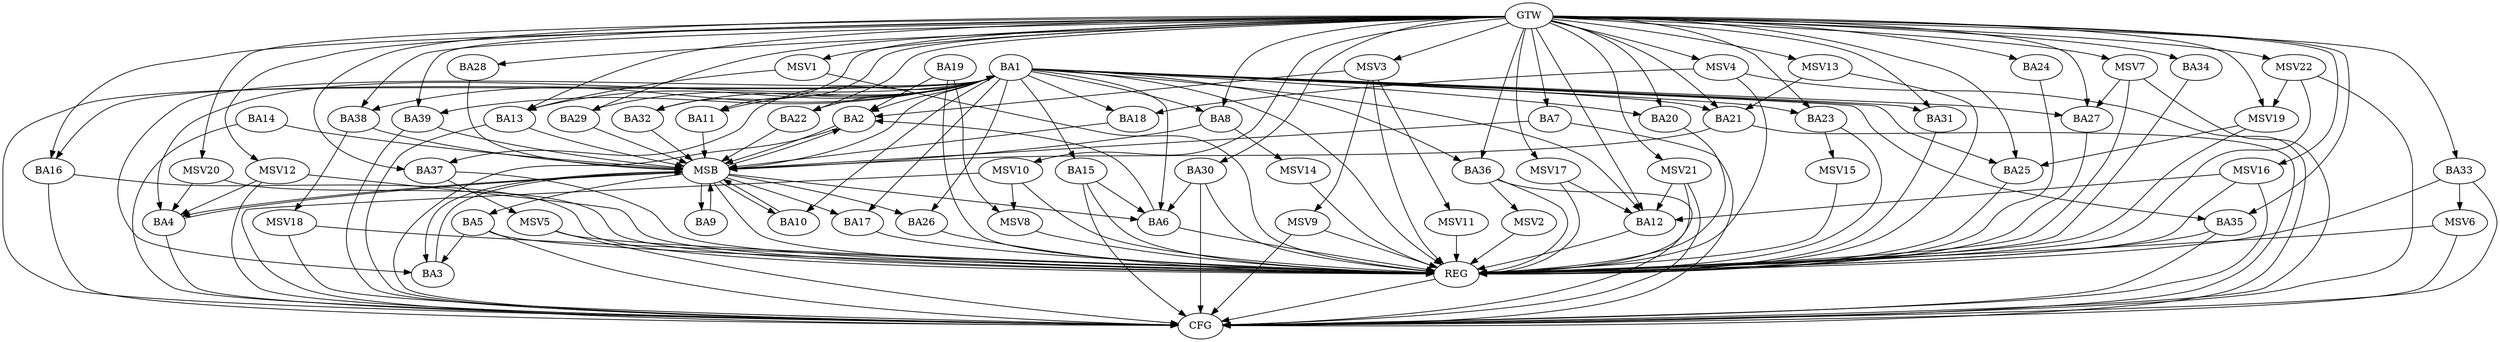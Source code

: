 strict digraph G {
  BA1 [ label="BA1" ];
  BA2 [ label="BA2" ];
  BA3 [ label="BA3" ];
  BA4 [ label="BA4" ];
  BA5 [ label="BA5" ];
  BA6 [ label="BA6" ];
  BA7 [ label="BA7" ];
  BA8 [ label="BA8" ];
  BA9 [ label="BA9" ];
  BA10 [ label="BA10" ];
  BA11 [ label="BA11" ];
  BA12 [ label="BA12" ];
  BA13 [ label="BA13" ];
  BA14 [ label="BA14" ];
  BA15 [ label="BA15" ];
  BA16 [ label="BA16" ];
  BA17 [ label="BA17" ];
  BA18 [ label="BA18" ];
  BA19 [ label="BA19" ];
  BA20 [ label="BA20" ];
  BA21 [ label="BA21" ];
  BA22 [ label="BA22" ];
  BA23 [ label="BA23" ];
  BA24 [ label="BA24" ];
  BA25 [ label="BA25" ];
  BA26 [ label="BA26" ];
  BA27 [ label="BA27" ];
  BA28 [ label="BA28" ];
  BA29 [ label="BA29" ];
  BA30 [ label="BA30" ];
  BA31 [ label="BA31" ];
  BA32 [ label="BA32" ];
  BA33 [ label="BA33" ];
  BA34 [ label="BA34" ];
  BA35 [ label="BA35" ];
  BA36 [ label="BA36" ];
  BA37 [ label="BA37" ];
  BA38 [ label="BA38" ];
  BA39 [ label="BA39" ];
  GTW [ label="GTW" ];
  REG [ label="REG" ];
  MSB [ label="MSB" ];
  CFG [ label="CFG" ];
  MSV1 [ label="MSV1" ];
  MSV2 [ label="MSV2" ];
  MSV3 [ label="MSV3" ];
  MSV4 [ label="MSV4" ];
  MSV5 [ label="MSV5" ];
  MSV6 [ label="MSV6" ];
  MSV7 [ label="MSV7" ];
  MSV8 [ label="MSV8" ];
  MSV9 [ label="MSV9" ];
  MSV10 [ label="MSV10" ];
  MSV11 [ label="MSV11" ];
  MSV12 [ label="MSV12" ];
  MSV13 [ label="MSV13" ];
  MSV14 [ label="MSV14" ];
  MSV15 [ label="MSV15" ];
  MSV16 [ label="MSV16" ];
  MSV17 [ label="MSV17" ];
  MSV18 [ label="MSV18" ];
  MSV19 [ label="MSV19" ];
  MSV20 [ label="MSV20" ];
  MSV21 [ label="MSV21" ];
  MSV22 [ label="MSV22" ];
  BA1 -> BA2;
  BA5 -> BA3;
  BA6 -> BA2;
  BA15 -> BA6;
  BA19 -> BA2;
  BA30 -> BA6;
  GTW -> BA7;
  GTW -> BA8;
  GTW -> BA11;
  GTW -> BA12;
  GTW -> BA13;
  GTW -> BA16;
  GTW -> BA20;
  GTW -> BA21;
  GTW -> BA22;
  GTW -> BA23;
  GTW -> BA24;
  GTW -> BA25;
  GTW -> BA27;
  GTW -> BA28;
  GTW -> BA29;
  GTW -> BA30;
  GTW -> BA31;
  GTW -> BA32;
  GTW -> BA33;
  GTW -> BA34;
  GTW -> BA35;
  GTW -> BA36;
  GTW -> BA37;
  GTW -> BA38;
  GTW -> BA39;
  BA1 -> REG;
  BA5 -> REG;
  BA6 -> REG;
  BA12 -> REG;
  BA15 -> REG;
  BA16 -> REG;
  BA17 -> REG;
  BA19 -> REG;
  BA20 -> REG;
  BA23 -> REG;
  BA24 -> REG;
  BA25 -> REG;
  BA26 -> REG;
  BA27 -> REG;
  BA30 -> REG;
  BA31 -> REG;
  BA33 -> REG;
  BA34 -> REG;
  BA35 -> REG;
  BA36 -> REG;
  BA37 -> REG;
  BA2 -> MSB;
  MSB -> BA1;
  MSB -> REG;
  BA3 -> MSB;
  MSB -> BA2;
  BA4 -> MSB;
  MSB -> BA3;
  BA7 -> MSB;
  MSB -> BA4;
  BA8 -> MSB;
  MSB -> BA5;
  BA9 -> MSB;
  BA10 -> MSB;
  MSB -> BA6;
  BA11 -> MSB;
  BA13 -> MSB;
  BA14 -> MSB;
  MSB -> BA10;
  BA18 -> MSB;
  MSB -> BA17;
  BA21 -> MSB;
  BA22 -> MSB;
  MSB -> BA9;
  BA28 -> MSB;
  BA29 -> MSB;
  BA32 -> MSB;
  BA38 -> MSB;
  BA39 -> MSB;
  MSB -> BA26;
  BA36 -> CFG;
  BA16 -> CFG;
  BA35 -> CFG;
  BA4 -> CFG;
  BA13 -> CFG;
  BA33 -> CFG;
  BA21 -> CFG;
  BA39 -> CFG;
  BA14 -> CFG;
  BA2 -> CFG;
  BA15 -> CFG;
  BA30 -> CFG;
  BA7 -> CFG;
  BA5 -> CFG;
  BA1 -> CFG;
  REG -> CFG;
  BA1 -> BA32;
  BA1 -> BA20;
  BA1 -> BA23;
  BA1 -> BA3;
  BA1 -> BA25;
  BA1 -> BA11;
  BA1 -> BA39;
  BA1 -> BA15;
  BA1 -> BA12;
  BA1 -> BA26;
  BA1 -> BA18;
  BA1 -> BA37;
  BA1 -> BA6;
  BA1 -> BA13;
  BA1 -> BA35;
  BA1 -> BA29;
  BA1 -> BA22;
  BA1 -> BA36;
  BA1 -> BA27;
  BA1 -> BA38;
  BA1 -> BA21;
  BA1 -> BA17;
  BA1 -> BA4;
  BA1 -> BA31;
  BA1 -> BA16;
  BA1 -> BA10;
  BA1 -> BA8;
  MSV1 -> BA13;
  GTW -> MSV1;
  MSV1 -> REG;
  BA36 -> MSV2;
  MSV2 -> REG;
  MSV3 -> BA2;
  GTW -> MSV3;
  MSV3 -> REG;
  MSV4 -> BA18;
  GTW -> MSV4;
  MSV4 -> REG;
  MSV4 -> CFG;
  BA37 -> MSV5;
  MSV5 -> REG;
  MSV5 -> CFG;
  BA33 -> MSV6;
  MSV6 -> REG;
  MSV6 -> CFG;
  MSV7 -> BA27;
  GTW -> MSV7;
  MSV7 -> REG;
  MSV7 -> CFG;
  BA19 -> MSV8;
  MSV8 -> REG;
  MSV3 -> MSV9;
  MSV9 -> REG;
  MSV9 -> CFG;
  MSV10 -> MSV8;
  GTW -> MSV10;
  MSV10 -> REG;
  MSV10 -> CFG;
  MSV3 -> MSV11;
  MSV11 -> REG;
  MSV12 -> BA4;
  GTW -> MSV12;
  MSV12 -> REG;
  MSV12 -> CFG;
  MSV13 -> BA21;
  GTW -> MSV13;
  MSV13 -> REG;
  BA8 -> MSV14;
  MSV14 -> REG;
  BA23 -> MSV15;
  MSV15 -> REG;
  MSV16 -> BA12;
  GTW -> MSV16;
  MSV16 -> REG;
  MSV16 -> CFG;
  MSV17 -> BA12;
  GTW -> MSV17;
  MSV17 -> REG;
  BA38 -> MSV18;
  MSV18 -> REG;
  MSV18 -> CFG;
  MSV19 -> BA25;
  GTW -> MSV19;
  MSV19 -> REG;
  MSV20 -> BA4;
  GTW -> MSV20;
  MSV20 -> REG;
  MSV21 -> BA12;
  GTW -> MSV21;
  MSV21 -> REG;
  MSV21 -> CFG;
  MSV22 -> MSV19;
  GTW -> MSV22;
  MSV22 -> REG;
  MSV22 -> CFG;
}

